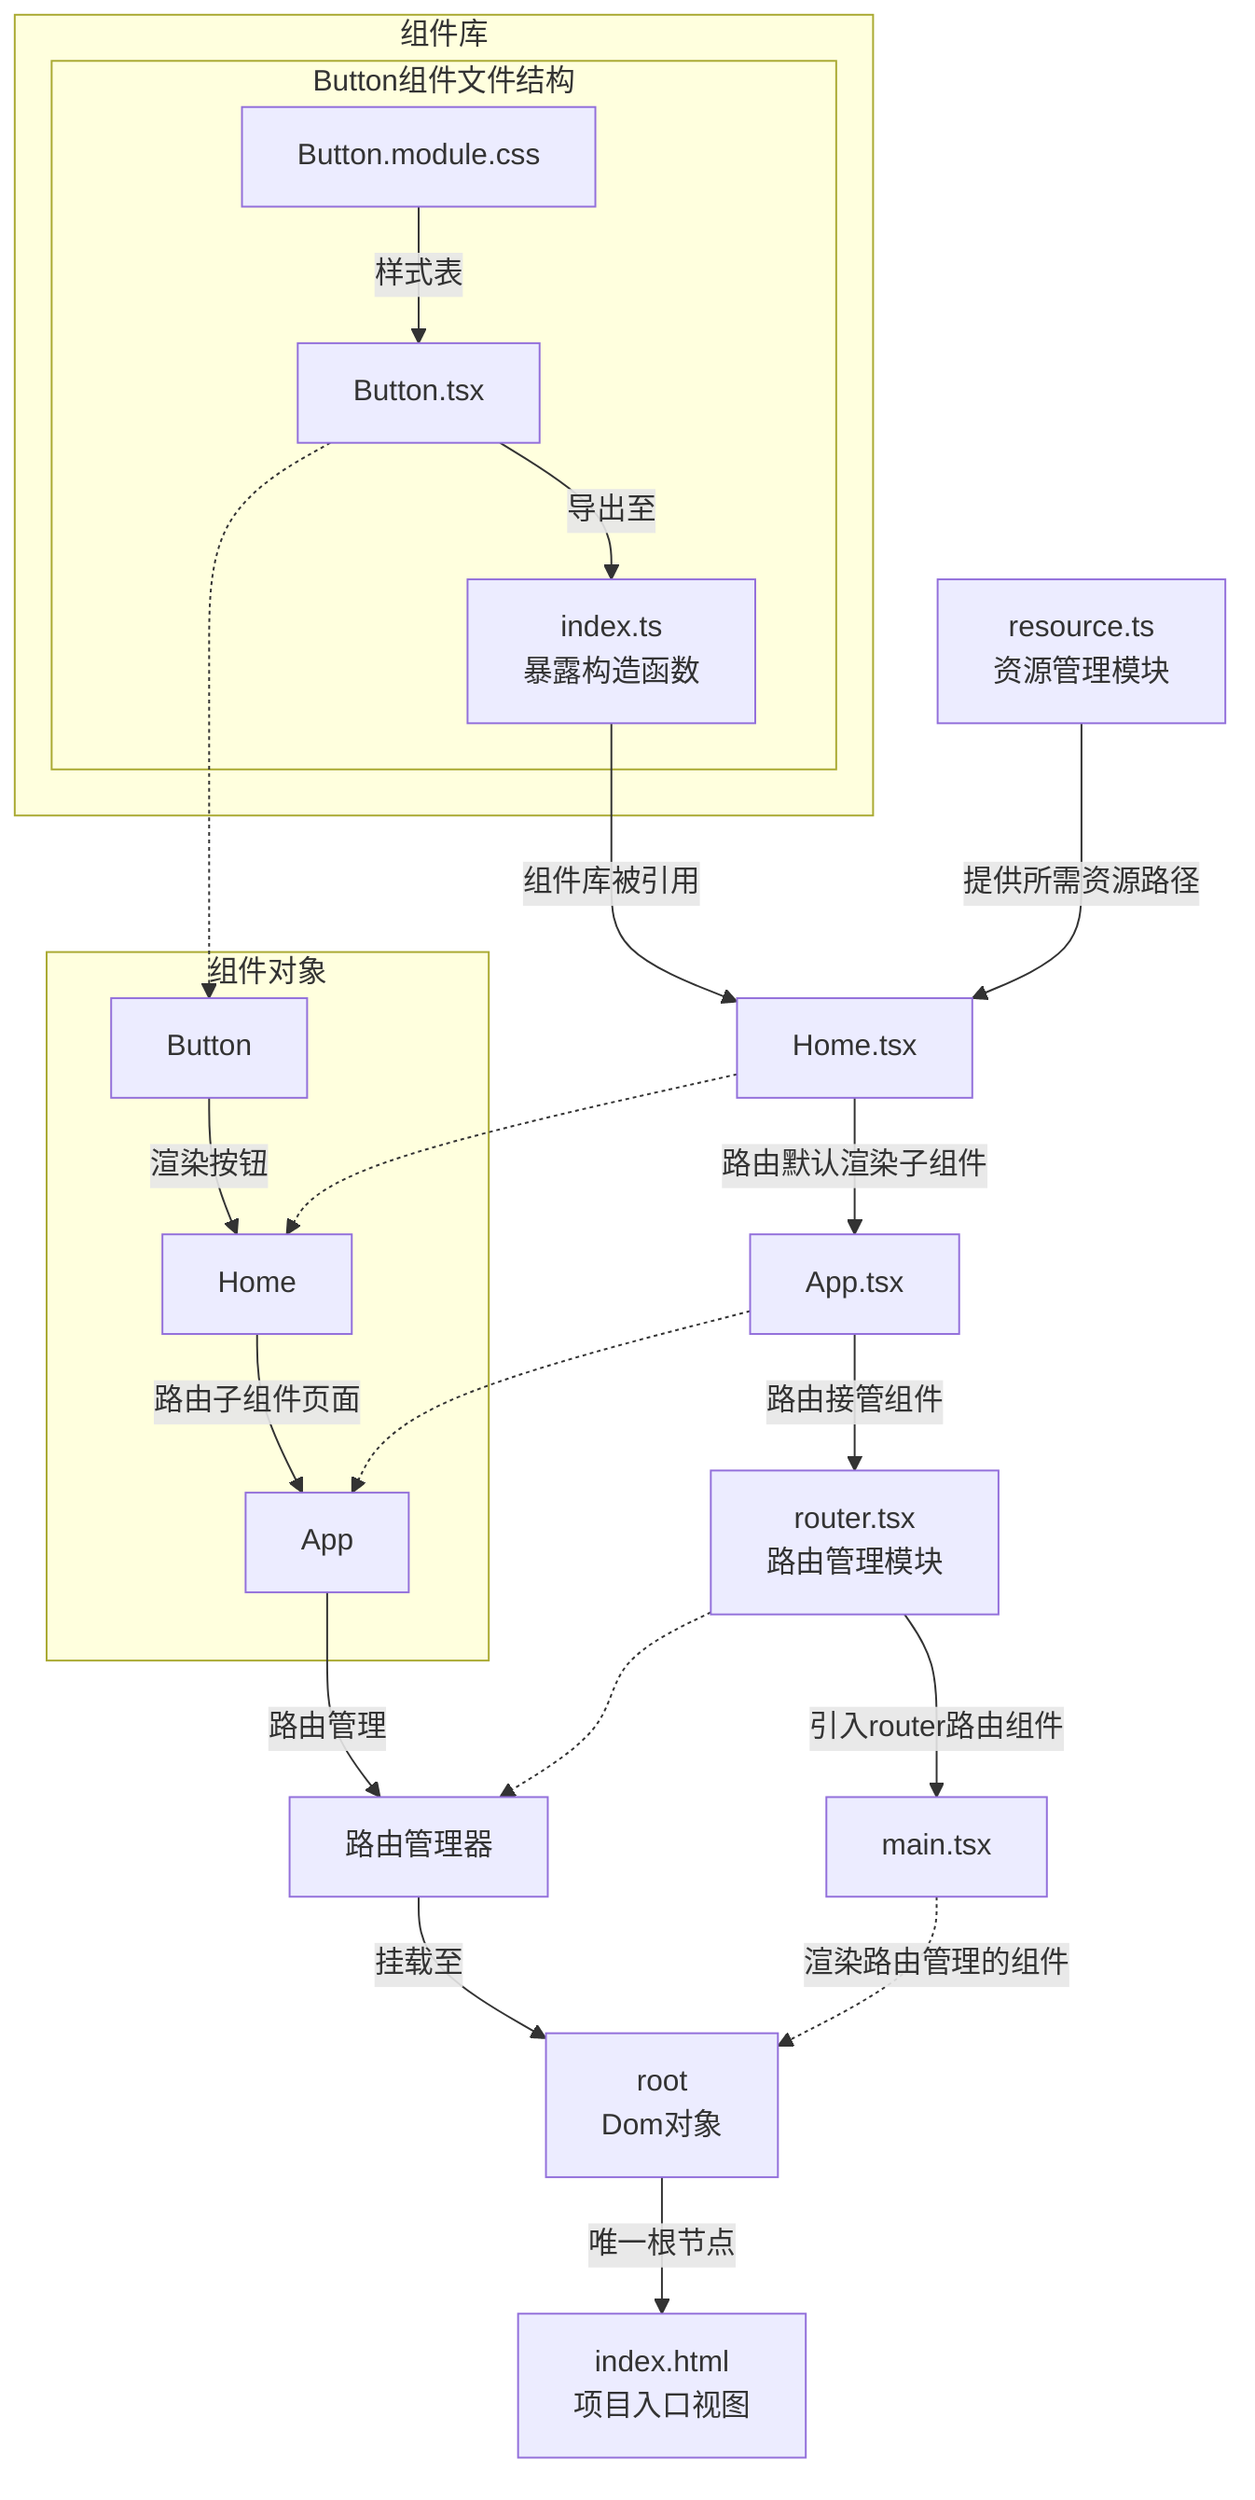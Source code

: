 flowchart TB

    subgraph 组件对象
        Button[Button] --渲染按钮--> Home[Home] --路由子组件页面--> App[App]
    end
    Home.tsx -.-> Home
    App[App] --路由管理--> router-obj[路由管理器] --挂载至--> root[root<br>Dom对象]
    subgraph 组件库
        subgraph Button组件文件结构
            Button.module.css --样式表-->Button.tsx[Button.tsx] --导出至--> index.ts[index.ts<br>暴露构造函数]
        end

        Button.tsx -.-> Button
    end
    Home.tsx[Home.tsx]
    App.tsx[App.tsx]
    main.tsx[main.tsx]
    router[router.tsx<br>路由管理模块]
%%    组件库 --组件被路由集中管理--> router
    router--引入router路由组件--> main.tsx


    Home.tsx --路由默认渲染子组件--> App.tsx
    index.ts --组件库被引用--> Home.tsx
    App.tsx -.-> App
    router -.-> router-obj
    App.tsx --路由接管组件--> router

    main.tsx -.渲染路由管理的组件.-> root
    resource.ts[resource.ts<br>资源管理模块] --提供所需资源路径--> Home.tsx
    root --唯一根节点--> index.html[index.html<br>项目入口视图]